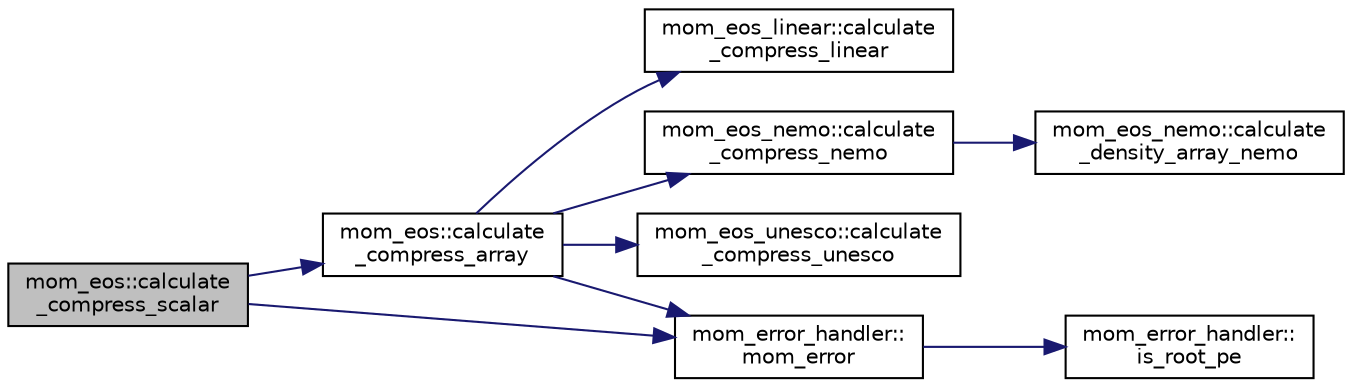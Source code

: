 digraph "mom_eos::calculate_compress_scalar"
{
 // INTERACTIVE_SVG=YES
 // LATEX_PDF_SIZE
  edge [fontname="Helvetica",fontsize="10",labelfontname="Helvetica",labelfontsize="10"];
  node [fontname="Helvetica",fontsize="10",shape=record];
  rankdir="LR";
  Node1 [label="mom_eos::calculate\l_compress_scalar",height=0.2,width=0.4,color="black", fillcolor="grey75", style="filled", fontcolor="black",tooltip="Calculate density and compressibility for a scalar. This just promotes the scalar to an array with a ..."];
  Node1 -> Node2 [color="midnightblue",fontsize="10",style="solid",fontname="Helvetica"];
  Node2 [label="mom_eos::calculate\l_compress_array",height=0.2,width=0.4,color="black", fillcolor="white", style="filled",URL="$namespacemom__eos.html#a5f971080e0f12a9c171738cd8800c71b",tooltip="Calls the appropriate subroutine to calculate the density and compressibility for 1-D array inputs."];
  Node2 -> Node3 [color="midnightblue",fontsize="10",style="solid",fontname="Helvetica"];
  Node3 [label="mom_eos_linear::calculate\l_compress_linear",height=0.2,width=0.4,color="black", fillcolor="white", style="filled",URL="$namespacemom__eos__linear.html#a2d051ebfb3ee1ef96888c74c09a1a6ca",tooltip="This subroutine computes the in situ density of sea water (rho) and the compressibility (drho/dp == C..."];
  Node2 -> Node4 [color="midnightblue",fontsize="10",style="solid",fontname="Helvetica"];
  Node4 [label="mom_eos_nemo::calculate\l_compress_nemo",height=0.2,width=0.4,color="black", fillcolor="white", style="filled",URL="$namespacemom__eos__nemo.html#ab9441b5fdd50f09a5bac70012def0ea7",tooltip="Compute the in situ density of sea water (rho in [kg m-3]) and the compressibility (drho/dp = C_sound..."];
  Node4 -> Node5 [color="midnightblue",fontsize="10",style="solid",fontname="Helvetica"];
  Node5 [label="mom_eos_nemo::calculate\l_density_array_nemo",height=0.2,width=0.4,color="black", fillcolor="white", style="filled",URL="$namespacemom__eos__nemo.html#a262e1078592bdb306dc27207c0463648",tooltip="This subroutine computes the in situ density of sea water (rho in [kg m-3]) from absolute salinity (S..."];
  Node2 -> Node6 [color="midnightblue",fontsize="10",style="solid",fontname="Helvetica"];
  Node6 [label="mom_eos_unesco::calculate\l_compress_unesco",height=0.2,width=0.4,color="black", fillcolor="white", style="filled",URL="$namespacemom__eos__unesco.html#a4a125f4eb70d4b2517dadd2f9446f261",tooltip="This subroutine computes the in situ density of sea water (rho) and the compressibility (drho/dp == C..."];
  Node2 -> Node7 [color="midnightblue",fontsize="10",style="solid",fontname="Helvetica"];
  Node7 [label="mom_error_handler::\lmom_error",height=0.2,width=0.4,color="black", fillcolor="white", style="filled",URL="$namespacemom__error__handler.html#a460cfb79a06c29fc249952c2a3710d67",tooltip="This provides a convenient interface for writing an mpp_error message with run-time filter based on a..."];
  Node7 -> Node8 [color="midnightblue",fontsize="10",style="solid",fontname="Helvetica"];
  Node8 [label="mom_error_handler::\lis_root_pe",height=0.2,width=0.4,color="black", fillcolor="white", style="filled",URL="$namespacemom__error__handler.html#ad5f00a53059c72fe2332d1436c80ca71",tooltip="This returns .true. if the current PE is the root PE."];
  Node1 -> Node7 [color="midnightblue",fontsize="10",style="solid",fontname="Helvetica"];
}
